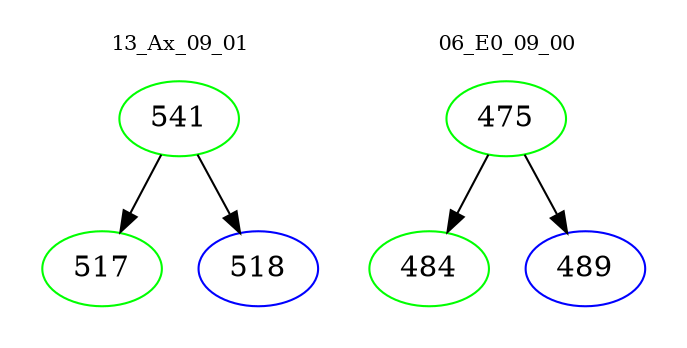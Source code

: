 digraph{
subgraph cluster_0 {
color = white
label = "13_Ax_09_01";
fontsize=10;
T0_541 [label="541", color="green"]
T0_541 -> T0_517 [color="black"]
T0_517 [label="517", color="green"]
T0_541 -> T0_518 [color="black"]
T0_518 [label="518", color="blue"]
}
subgraph cluster_1 {
color = white
label = "06_E0_09_00";
fontsize=10;
T1_475 [label="475", color="green"]
T1_475 -> T1_484 [color="black"]
T1_484 [label="484", color="green"]
T1_475 -> T1_489 [color="black"]
T1_489 [label="489", color="blue"]
}
}
